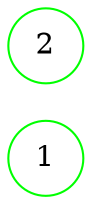 digraph {
	rankdir=LR;
	node [shape=circle];
	1 [color=green]
	{rank=same; 1}
	2 [color=green]
	{rank=same; 2}
}